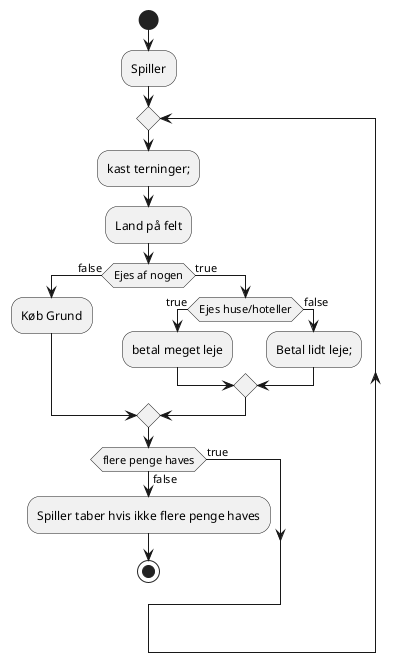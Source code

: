 @startuml
'https://plantuml.com/activity-diagram-beta

start
-Spiller
repeat
-kast terninger;
-Land på felt

if (Ejes af nogen) then (false)
-Køb Grund


else (true)
if(Ejes huse/hoteller) then (true)
-betal meget leje
else (false)
  -Betal lidt leje;





endif
endif
if(flere penge haves) then (false)
-Spiller taber hvis ikke flere penge haves
stop
else (true)





@enduml
